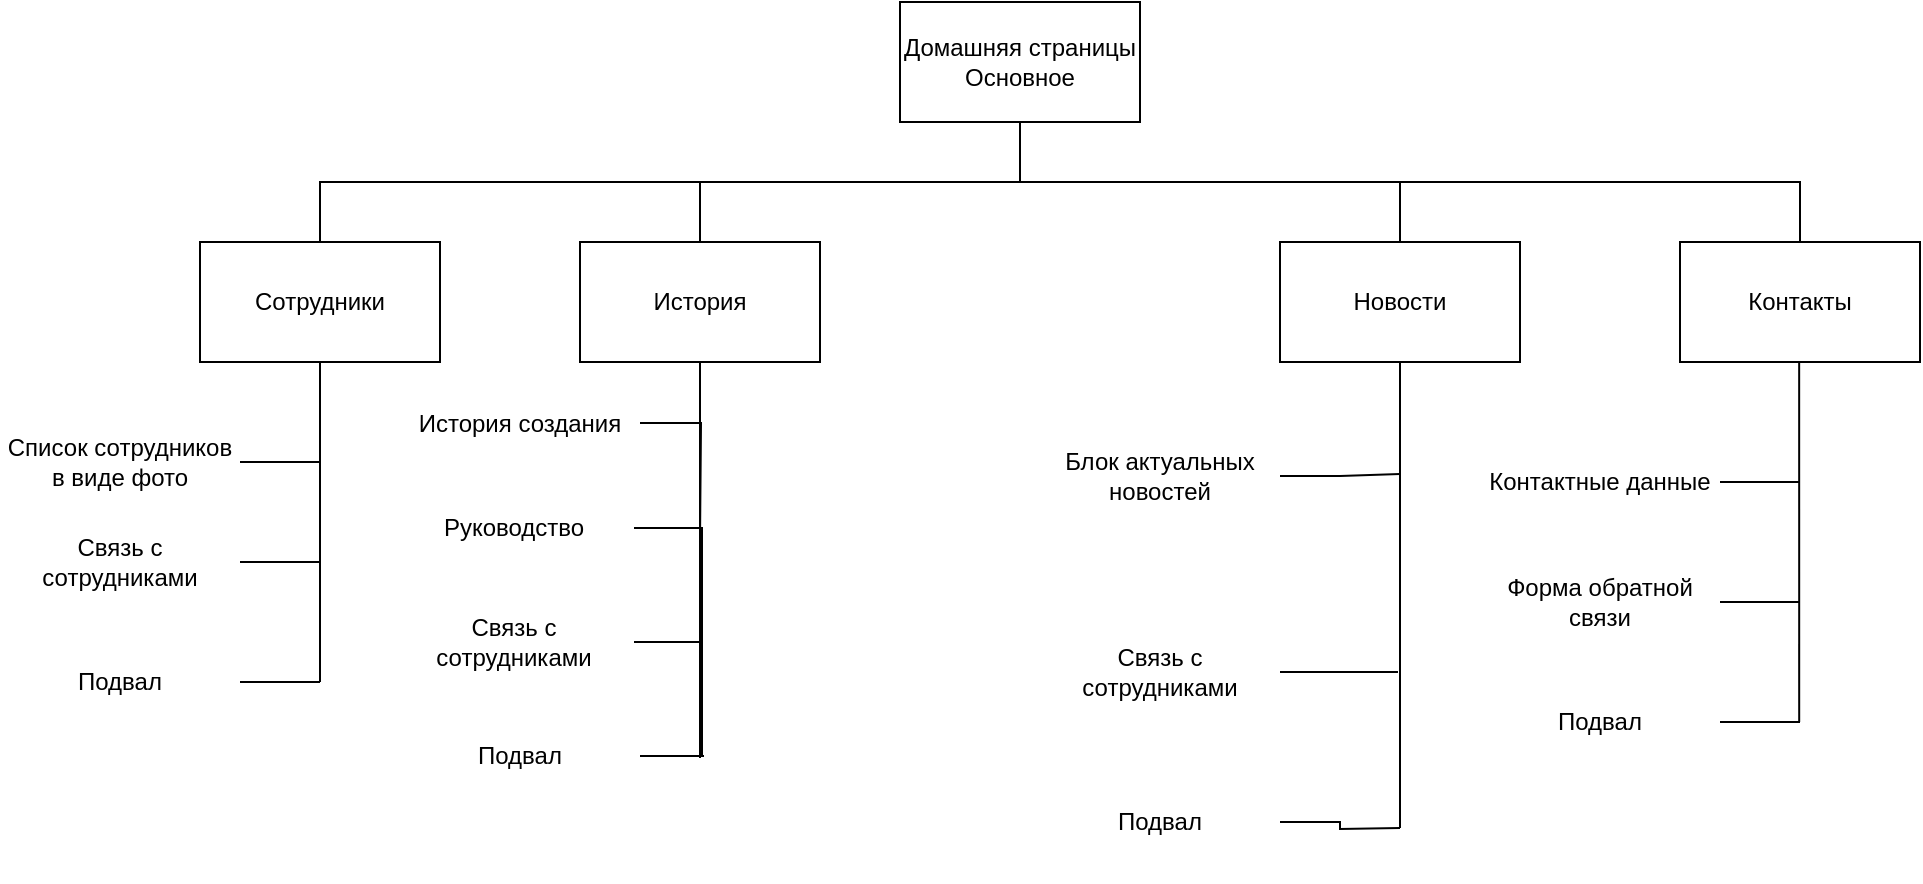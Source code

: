 <mxfile version="24.2.7" type="google">
  <diagram name="Страница — 1" id="n-bX-CXp-rjFbdDKz4Xl">
    <mxGraphModel grid="0" page="0" gridSize="10" guides="1" tooltips="1" connect="1" arrows="1" fold="1" pageScale="1" pageWidth="827" pageHeight="1169" math="0" shadow="0">
      <root>
        <mxCell id="0" />
        <mxCell id="1" parent="0" />
        <mxCell id="06Glb-n01zp1_OK8XZ88-12" style="edgeStyle=orthogonalEdgeStyle;rounded=0;orthogonalLoop=1;jettySize=auto;html=1;exitX=0.5;exitY=1;exitDx=0;exitDy=0;entryX=0.5;entryY=0;entryDx=0;entryDy=0;endArrow=none;endFill=0;" edge="1" parent="1" source="06Glb-n01zp1_OK8XZ88-1" target="06Glb-n01zp1_OK8XZ88-2">
          <mxGeometry relative="1" as="geometry" />
        </mxCell>
        <mxCell id="06Glb-n01zp1_OK8XZ88-13" style="edgeStyle=orthogonalEdgeStyle;rounded=0;orthogonalLoop=1;jettySize=auto;html=1;exitX=0.5;exitY=1;exitDx=0;exitDy=0;entryX=0.5;entryY=0;entryDx=0;entryDy=0;endArrow=none;endFill=0;" edge="1" parent="1" source="06Glb-n01zp1_OK8XZ88-1" target="06Glb-n01zp1_OK8XZ88-3">
          <mxGeometry relative="1" as="geometry" />
        </mxCell>
        <mxCell id="06Glb-n01zp1_OK8XZ88-14" style="edgeStyle=orthogonalEdgeStyle;rounded=0;orthogonalLoop=1;jettySize=auto;html=1;exitX=0.5;exitY=1;exitDx=0;exitDy=0;endArrow=none;endFill=0;" edge="1" parent="1" source="06Glb-n01zp1_OK8XZ88-1" target="06Glb-n01zp1_OK8XZ88-4">
          <mxGeometry relative="1" as="geometry" />
        </mxCell>
        <mxCell id="06Glb-n01zp1_OK8XZ88-15" style="edgeStyle=orthogonalEdgeStyle;rounded=0;orthogonalLoop=1;jettySize=auto;html=1;exitX=0.5;exitY=1;exitDx=0;exitDy=0;endArrow=none;endFill=0;entryX=0.5;entryY=0;entryDx=0;entryDy=0;" edge="1" parent="1" source="06Glb-n01zp1_OK8XZ88-1" target="06Glb-n01zp1_OK8XZ88-5">
          <mxGeometry relative="1" as="geometry">
            <mxPoint x="550" y="180" as="sourcePoint" />
            <Array as="points">
              <mxPoint x="530" y="210" />
              <mxPoint x="920" y="210" />
            </Array>
          </mxGeometry>
        </mxCell>
        <mxCell id="06Glb-n01zp1_OK8XZ88-1" value="Домашняя страницы Основное" style="rounded=0;whiteSpace=wrap;html=1;" vertex="1" parent="1">
          <mxGeometry x="470" y="120" width="120" height="60" as="geometry" />
        </mxCell>
        <mxCell id="06Glb-n01zp1_OK8XZ88-6" style="edgeStyle=orthogonalEdgeStyle;rounded=0;orthogonalLoop=1;jettySize=auto;html=1;exitX=0.5;exitY=1;exitDx=0;exitDy=0;endArrow=none;endFill=0;" edge="1" parent="1" source="06Glb-n01zp1_OK8XZ88-2">
          <mxGeometry relative="1" as="geometry">
            <mxPoint x="180" y="460" as="targetPoint" />
          </mxGeometry>
        </mxCell>
        <mxCell id="06Glb-n01zp1_OK8XZ88-2" value="Сотрудники" style="rounded=0;whiteSpace=wrap;html=1;" vertex="1" parent="1">
          <mxGeometry x="120" y="240" width="120" height="60" as="geometry" />
        </mxCell>
        <mxCell id="06Glb-n01zp1_OK8XZ88-7" style="edgeStyle=orthogonalEdgeStyle;rounded=0;orthogonalLoop=1;jettySize=auto;html=1;exitX=0.5;exitY=1;exitDx=0;exitDy=0;endArrow=none;endFill=0;" edge="1" parent="1" source="06Glb-n01zp1_OK8XZ88-3">
          <mxGeometry relative="1" as="geometry">
            <mxPoint x="370" y="498" as="targetPoint" />
          </mxGeometry>
        </mxCell>
        <mxCell id="06Glb-n01zp1_OK8XZ88-3" value="История" style="rounded=0;whiteSpace=wrap;html=1;" vertex="1" parent="1">
          <mxGeometry x="310" y="240" width="120" height="60" as="geometry" />
        </mxCell>
        <mxCell id="06Glb-n01zp1_OK8XZ88-4" value="Новости" style="rounded=0;whiteSpace=wrap;html=1;" vertex="1" parent="1">
          <mxGeometry x="660" y="240" width="120" height="60" as="geometry" />
        </mxCell>
        <mxCell id="06Glb-n01zp1_OK8XZ88-9" style="edgeStyle=orthogonalEdgeStyle;rounded=0;orthogonalLoop=1;jettySize=auto;html=1;exitX=0.5;exitY=1;exitDx=0;exitDy=0;endArrow=none;endFill=0;" edge="1" parent="1">
          <mxGeometry relative="1" as="geometry">
            <mxPoint x="919.58" y="441" as="targetPoint" />
            <Array as="points">
              <mxPoint x="919.58" y="480" />
              <mxPoint x="919.58" y="480" />
            </Array>
            <mxPoint x="919.58" y="260" as="sourcePoint" />
          </mxGeometry>
        </mxCell>
        <mxCell id="06Glb-n01zp1_OK8XZ88-5" value="Контакты" style="rounded=0;whiteSpace=wrap;html=1;" vertex="1" parent="1">
          <mxGeometry x="860" y="240" width="120" height="60" as="geometry" />
        </mxCell>
        <mxCell id="bWioTM2hWXZGxEJpIJ1L-1" style="edgeStyle=orthogonalEdgeStyle;rounded=0;orthogonalLoop=1;jettySize=auto;html=1;exitX=1;exitY=0.5;exitDx=0;exitDy=0;endArrow=none;endFill=0;" edge="1" parent="1" source="06Glb-n01zp1_OK8XZ88-16">
          <mxGeometry relative="1" as="geometry">
            <mxPoint x="180" y="350" as="targetPoint" />
          </mxGeometry>
        </mxCell>
        <mxCell id="06Glb-n01zp1_OK8XZ88-16" value="Список сотрудников в виде фото" style="rounded=0;whiteSpace=wrap;html=1;fillColor=default;strokeColor=none;" vertex="1" parent="1">
          <mxGeometry x="20" y="320" width="120" height="60" as="geometry" />
        </mxCell>
        <mxCell id="bWioTM2hWXZGxEJpIJ1L-2" style="edgeStyle=orthogonalEdgeStyle;rounded=0;orthogonalLoop=1;jettySize=auto;html=1;exitX=1;exitY=0.5;exitDx=0;exitDy=0;endArrow=none;endFill=0;" edge="1" parent="1" source="bWioTM2hWXZGxEJpIJ1L-3">
          <mxGeometry relative="1" as="geometry">
            <mxPoint x="180" y="400" as="targetPoint" />
          </mxGeometry>
        </mxCell>
        <mxCell id="bWioTM2hWXZGxEJpIJ1L-3" value="Связь с сотрудниками" style="rounded=0;whiteSpace=wrap;html=1;strokeColor=none;" vertex="1" parent="1">
          <mxGeometry x="20" y="370" width="120" height="60" as="geometry" />
        </mxCell>
        <mxCell id="bWioTM2hWXZGxEJpIJ1L-9" style="edgeStyle=orthogonalEdgeStyle;rounded=0;orthogonalLoop=1;jettySize=auto;html=1;exitX=1;exitY=0.5;exitDx=0;exitDy=0;endArrow=none;endFill=0;" edge="1" parent="1" source="bWioTM2hWXZGxEJpIJ1L-10">
          <mxGeometry relative="1" as="geometry">
            <mxPoint x="180" y="460" as="targetPoint" />
          </mxGeometry>
        </mxCell>
        <mxCell id="bWioTM2hWXZGxEJpIJ1L-10" value="Подвал" style="rounded=0;whiteSpace=wrap;html=1;strokeColor=none;" vertex="1" parent="1">
          <mxGeometry x="20" y="430" width="120" height="60" as="geometry" />
        </mxCell>
        <mxCell id="bWioTM2hWXZGxEJpIJ1L-13" style="edgeStyle=orthogonalEdgeStyle;rounded=0;orthogonalLoop=1;jettySize=auto;html=1;exitX=1;exitY=0.5;exitDx=0;exitDy=0;endArrow=none;endFill=0;" edge="1" parent="1" source="bWioTM2hWXZGxEJpIJ1L-14">
          <mxGeometry relative="1" as="geometry">
            <mxPoint x="370" y="390" as="targetPoint" />
          </mxGeometry>
        </mxCell>
        <mxCell id="bWioTM2hWXZGxEJpIJ1L-14" value="История создания" style="rounded=0;whiteSpace=wrap;html=1;strokeColor=none;" vertex="1" parent="1">
          <mxGeometry x="220" y="313" width="120" height="35" as="geometry" />
        </mxCell>
        <mxCell id="bWioTM2hWXZGxEJpIJ1L-18" style="edgeStyle=orthogonalEdgeStyle;rounded=0;orthogonalLoop=1;jettySize=auto;html=1;exitX=1;exitY=0.5;exitDx=0;exitDy=0;endArrow=none;endFill=0;" edge="1" parent="1" source="bWioTM2hWXZGxEJpIJ1L-15">
          <mxGeometry relative="1" as="geometry">
            <mxPoint x="370" y="497" as="targetPoint" />
            <Array as="points">
              <mxPoint x="371" y="383" />
              <mxPoint x="371" y="497" />
              <mxPoint x="370" y="497" />
            </Array>
          </mxGeometry>
        </mxCell>
        <mxCell id="bWioTM2hWXZGxEJpIJ1L-15" value="Руководство&lt;span id=&quot;docs-internal-guid-d5048df0-7fff-7661-fb04-355db28b799f&quot;&gt;&lt;/span&gt;" style="rounded=0;whiteSpace=wrap;html=1;strokeColor=none;" vertex="1" parent="1">
          <mxGeometry x="217" y="353" width="120" height="60" as="geometry" />
        </mxCell>
        <mxCell id="bWioTM2hWXZGxEJpIJ1L-21" style="edgeStyle=orthogonalEdgeStyle;rounded=0;orthogonalLoop=1;jettySize=auto;html=1;endArrow=none;endFill=0;" edge="1" parent="1" source="bWioTM2hWXZGxEJpIJ1L-22">
          <mxGeometry relative="1" as="geometry">
            <mxPoint x="720" y="356" as="targetPoint" />
            <mxPoint x="664" y="360" as="sourcePoint" />
          </mxGeometry>
        </mxCell>
        <mxCell id="bWioTM2hWXZGxEJpIJ1L-25" style="edgeStyle=orthogonalEdgeStyle;rounded=0;orthogonalLoop=1;jettySize=auto;html=1;exitX=0.5;exitY=1;exitDx=0;exitDy=0;endArrow=none;endFill=0;" edge="1" parent="1" source="06Glb-n01zp1_OK8XZ88-4">
          <mxGeometry relative="1" as="geometry">
            <mxPoint x="720" y="533" as="targetPoint" />
            <mxPoint x="719.58" y="360" as="sourcePoint" />
          </mxGeometry>
        </mxCell>
        <mxCell id="bWioTM2hWXZGxEJpIJ1L-22" value="Блок актуальных новостей" style="rounded=0;whiteSpace=wrap;html=1;strokeColor=none;" vertex="1" parent="1">
          <mxGeometry x="540" y="327" width="120" height="60" as="geometry" />
        </mxCell>
        <mxCell id="bWioTM2hWXZGxEJpIJ1L-34" style="edgeStyle=orthogonalEdgeStyle;rounded=0;orthogonalLoop=1;jettySize=auto;html=1;endArrow=none;endFill=0;" edge="1" parent="1" source="sP_FJRFzxLsKLMiPxYE3-11">
          <mxGeometry relative="1" as="geometry">
            <mxPoint x="720" y="533" as="targetPoint" />
            <mxPoint x="664" y="600" as="sourcePoint" />
          </mxGeometry>
        </mxCell>
        <mxCell id="bWioTM2hWXZGxEJpIJ1L-45" style="edgeStyle=orthogonalEdgeStyle;rounded=0;orthogonalLoop=1;jettySize=auto;html=1;exitX=1;exitY=0.5;exitDx=0;exitDy=0;endArrow=none;endFill=0;" edge="1" parent="1" source="bWioTM2hWXZGxEJpIJ1L-46">
          <mxGeometry relative="1" as="geometry">
            <mxPoint x="920" y="360" as="targetPoint" />
          </mxGeometry>
        </mxCell>
        <mxCell id="bWioTM2hWXZGxEJpIJ1L-46" value="Контактные данные" style="rounded=0;whiteSpace=wrap;html=1;strokeColor=none;" vertex="1" parent="1">
          <mxGeometry x="760" y="330" width="120" height="60" as="geometry" />
        </mxCell>
        <mxCell id="bWioTM2hWXZGxEJpIJ1L-47" style="edgeStyle=orthogonalEdgeStyle;rounded=0;orthogonalLoop=1;jettySize=auto;html=1;exitX=1;exitY=0.5;exitDx=0;exitDy=0;endArrow=none;endFill=0;" edge="1" parent="1" source="bWioTM2hWXZGxEJpIJ1L-48">
          <mxGeometry relative="1" as="geometry">
            <mxPoint x="920" y="420" as="targetPoint" />
          </mxGeometry>
        </mxCell>
        <mxCell id="bWioTM2hWXZGxEJpIJ1L-48" value="Форма обратной связи" style="rounded=0;whiteSpace=wrap;html=1;strokeColor=none;" vertex="1" parent="1">
          <mxGeometry x="760" y="390" width="120" height="60" as="geometry" />
        </mxCell>
        <mxCell id="bWioTM2hWXZGxEJpIJ1L-49" style="edgeStyle=orthogonalEdgeStyle;rounded=0;orthogonalLoop=1;jettySize=auto;html=1;exitX=1;exitY=0.5;exitDx=0;exitDy=0;endArrow=none;endFill=0;" edge="1" parent="1" source="bWioTM2hWXZGxEJpIJ1L-50">
          <mxGeometry relative="1" as="geometry">
            <mxPoint x="920" y="480" as="targetPoint" />
          </mxGeometry>
        </mxCell>
        <mxCell id="bWioTM2hWXZGxEJpIJ1L-50" value="Подвал" style="rounded=0;whiteSpace=wrap;html=1;strokeColor=none;" vertex="1" parent="1">
          <mxGeometry x="760" y="450" width="120" height="60" as="geometry" />
        </mxCell>
        <mxCell id="sP_FJRFzxLsKLMiPxYE3-1" value="Связь с сотрудниками&lt;span id=&quot;docs-internal-guid-d5048df0-7fff-7661-fb04-355db28b799f&quot;&gt;&lt;/span&gt;" style="rounded=0;whiteSpace=wrap;html=1;strokeColor=none;" vertex="1" parent="1">
          <mxGeometry x="217" y="410" width="120" height="60" as="geometry" />
        </mxCell>
        <mxCell id="sP_FJRFzxLsKLMiPxYE3-4" style="edgeStyle=orthogonalEdgeStyle;rounded=0;orthogonalLoop=1;jettySize=auto;html=1;endArrow=none;endFill=0;" edge="1" parent="1" source="sP_FJRFzxLsKLMiPxYE3-1">
          <mxGeometry relative="1" as="geometry">
            <mxPoint x="370" y="497" as="targetPoint" />
            <mxPoint x="340" y="438" as="sourcePoint" />
          </mxGeometry>
        </mxCell>
        <mxCell id="sP_FJRFzxLsKLMiPxYE3-6" style="edgeStyle=orthogonalEdgeStyle;rounded=0;orthogonalLoop=1;jettySize=auto;html=1;endArrow=none;endFill=0;" edge="1" parent="1" source="sP_FJRFzxLsKLMiPxYE3-7">
          <mxGeometry relative="1" as="geometry">
            <mxPoint x="372" y="497" as="targetPoint" />
            <mxPoint x="340" y="486" as="sourcePoint" />
          </mxGeometry>
        </mxCell>
        <mxCell id="sP_FJRFzxLsKLMiPxYE3-7" value="Подвал" style="rounded=0;whiteSpace=wrap;html=1;strokeColor=none;" vertex="1" parent="1">
          <mxGeometry x="220" y="467" width="120" height="60" as="geometry" />
        </mxCell>
        <mxCell id="sP_FJRFzxLsKLMiPxYE3-9" value="Связь с сотрудниками&lt;span id=&quot;docs-internal-guid-d5048df0-7fff-7661-fb04-355db28b799f&quot;&gt;&lt;/span&gt;" style="rounded=0;whiteSpace=wrap;html=1;strokeColor=none;" vertex="1" parent="1">
          <mxGeometry x="540" y="425" width="120" height="60" as="geometry" />
        </mxCell>
        <mxCell id="sP_FJRFzxLsKLMiPxYE3-10" style="edgeStyle=orthogonalEdgeStyle;rounded=0;orthogonalLoop=1;jettySize=auto;html=1;endArrow=none;endFill=0;" edge="1" parent="1" source="sP_FJRFzxLsKLMiPxYE3-9">
          <mxGeometry relative="1" as="geometry">
            <mxPoint x="719" y="455" as="targetPoint" />
            <mxPoint x="660" y="456" as="sourcePoint" />
          </mxGeometry>
        </mxCell>
        <mxCell id="sP_FJRFzxLsKLMiPxYE3-11" value="Подвал" style="rounded=0;whiteSpace=wrap;html=1;strokeColor=none;" vertex="1" parent="1">
          <mxGeometry x="540" y="500" width="120" height="60" as="geometry" />
        </mxCell>
      </root>
    </mxGraphModel>
  </diagram>
</mxfile>
